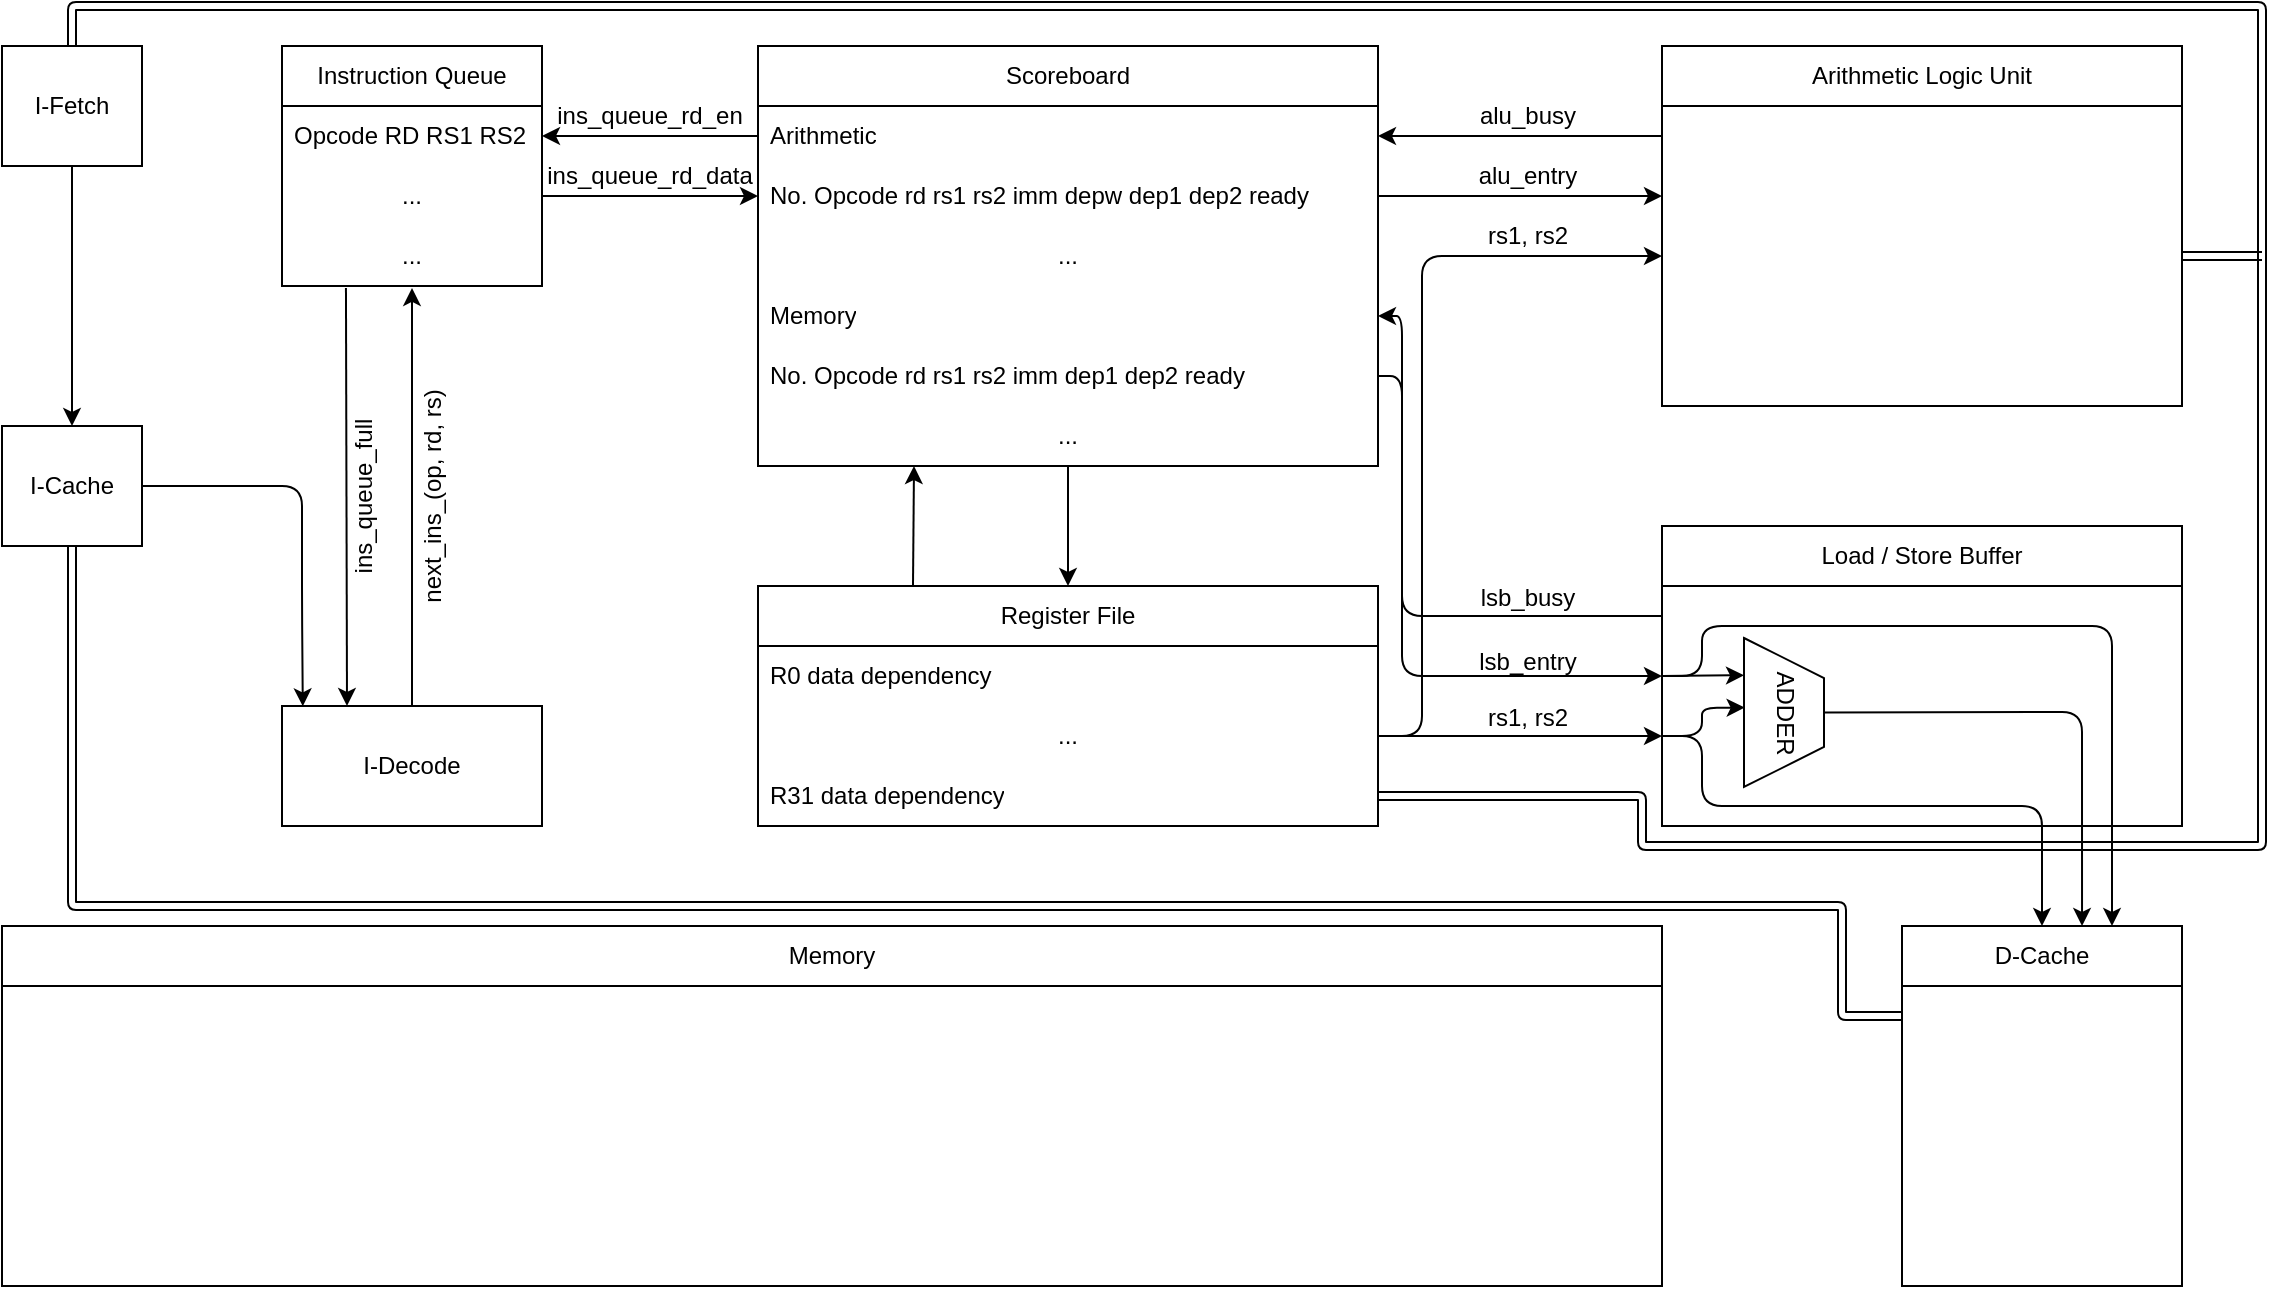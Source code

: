 <mxfile>
    <diagram id="zL3fWac6nMdxVnmGJCjV" name="Page-1">
        <mxGraphModel dx="1235" dy="813" grid="1" gridSize="10" guides="1" tooltips="1" connect="1" arrows="1" fold="1" page="1" pageScale="1" pageWidth="1654" pageHeight="1169" math="0" shadow="0">
            <root>
                <mxCell id="0"/>
                <mxCell id="1" parent="0"/>
                <mxCell id="86" value="ins_queue_full" style="text;html=1;strokeColor=none;fillColor=none;align=center;verticalAlign=middle;whiteSpace=wrap;rounded=0;rotation=-90;" parent="1" vertex="1">
                    <mxGeometry x="181" y="430" width="60" height="30" as="geometry"/>
                </mxCell>
                <mxCell id="5" value="" style="edgeStyle=none;html=1;" parent="1" source="2" target="4" edge="1">
                    <mxGeometry relative="1" as="geometry"/>
                </mxCell>
                <mxCell id="2" value="I-Fetch" style="whiteSpace=wrap;html=1;" parent="1" vertex="1">
                    <mxGeometry x="30" y="220" width="70" height="60" as="geometry"/>
                </mxCell>
                <mxCell id="7" value="" style="edgeStyle=none;html=1;exitX=1;exitY=0.5;exitDx=0;exitDy=0;entryX=0.08;entryY=0.003;entryDx=0;entryDy=0;entryPerimeter=0;" parent="1" source="4" target="6" edge="1">
                    <mxGeometry relative="1" as="geometry">
                        <Array as="points">
                            <mxPoint x="140" y="440"/>
                            <mxPoint x="180" y="440"/>
                            <mxPoint x="180" y="500"/>
                        </Array>
                    </mxGeometry>
                </mxCell>
                <mxCell id="4" value="I-Cache" style="whiteSpace=wrap;html=1;" parent="1" vertex="1">
                    <mxGeometry x="30" y="410" width="70" height="60" as="geometry"/>
                </mxCell>
                <mxCell id="82" style="edgeStyle=none;html=1;exitX=0.5;exitY=0;exitDx=0;exitDy=0;entryX=0.5;entryY=1.033;entryDx=0;entryDy=0;entryPerimeter=0;enumerate=0;enumerateValue=3;comic=0;orthogonal=0;" parent="1" source="6" target="81" edge="1">
                    <mxGeometry relative="1" as="geometry">
                        <Array as="points"/>
                    </mxGeometry>
                </mxCell>
                <mxCell id="6" value="I-Decode" style="whiteSpace=wrap;html=1;" parent="1" vertex="1">
                    <mxGeometry x="170" y="550" width="130" height="60" as="geometry"/>
                </mxCell>
                <mxCell id="78" value="Instruction Queue" style="swimlane;fontStyle=0;childLayout=stackLayout;horizontal=1;startSize=30;horizontalStack=0;resizeParent=1;resizeParentMax=0;resizeLast=0;collapsible=1;marginBottom=0;whiteSpace=wrap;html=1;" parent="1" vertex="1">
                    <mxGeometry x="170" y="220" width="130" height="120" as="geometry"/>
                </mxCell>
                <mxCell id="79" value="Opcode RD RS1 RS2" style="text;strokeColor=none;fillColor=none;align=left;verticalAlign=middle;spacingLeft=4;spacingRight=4;overflow=hidden;points=[[0,0.5],[1,0.5]];portConstraint=eastwest;rotatable=0;whiteSpace=wrap;html=1;" parent="78" vertex="1">
                    <mxGeometry y="30" width="130" height="30" as="geometry"/>
                </mxCell>
                <mxCell id="80" value="..." style="text;strokeColor=none;fillColor=none;align=center;verticalAlign=middle;spacingLeft=4;spacingRight=4;overflow=hidden;points=[[0,0.5],[1,0.5]];portConstraint=eastwest;rotatable=0;whiteSpace=wrap;html=1;" parent="78" vertex="1">
                    <mxGeometry y="60" width="130" height="30" as="geometry"/>
                </mxCell>
                <mxCell id="81" value="..." style="text;strokeColor=none;fillColor=none;align=center;verticalAlign=middle;spacingLeft=4;spacingRight=4;overflow=hidden;points=[[0,0.5],[1,0.5]];portConstraint=eastwest;rotatable=0;whiteSpace=wrap;html=1;" parent="78" vertex="1">
                    <mxGeometry y="90" width="130" height="30" as="geometry"/>
                </mxCell>
                <mxCell id="85" value="" style="endArrow=classic;html=1;comic=0;entryX=0.25;entryY=0;entryDx=0;entryDy=0;exitX=0.246;exitY=1.033;exitDx=0;exitDy=0;exitPerimeter=0;" parent="1" source="81" target="6" edge="1">
                    <mxGeometry width="50" height="50" relative="1" as="geometry">
                        <mxPoint x="203" y="400" as="sourcePoint"/>
                        <mxPoint x="240" y="483" as="targetPoint"/>
                        <Array as="points"/>
                    </mxGeometry>
                </mxCell>
                <mxCell id="90" value="next_ins_(op, rd, rs)" style="text;html=1;strokeColor=none;fillColor=none;align=center;verticalAlign=middle;whiteSpace=wrap;rounded=0;rotation=-90;" parent="1" vertex="1">
                    <mxGeometry x="191" y="430" width="109" height="30" as="geometry"/>
                </mxCell>
                <mxCell id="134" value="" style="edgeStyle=none;comic=0;html=1;entryX=0.5;entryY=0;entryDx=0;entryDy=0;" parent="1" source="115" target="129" edge="1">
                    <mxGeometry relative="1" as="geometry"/>
                </mxCell>
                <mxCell id="115" value="Scoreboard" style="swimlane;fontStyle=0;childLayout=stackLayout;horizontal=1;startSize=30;horizontalStack=0;resizeParent=1;resizeParentMax=0;resizeLast=0;collapsible=1;marginBottom=0;whiteSpace=wrap;html=1;" parent="1" vertex="1">
                    <mxGeometry x="408" y="220" width="310" height="210" as="geometry"/>
                </mxCell>
                <mxCell id="116" value="Arithmetic" style="text;strokeColor=none;fillColor=none;align=left;verticalAlign=middle;spacingLeft=4;spacingRight=4;overflow=hidden;points=[[0,0.5],[1,0.5]];portConstraint=eastwest;rotatable=0;whiteSpace=wrap;html=1;" parent="115" vertex="1">
                    <mxGeometry y="30" width="310" height="30" as="geometry"/>
                </mxCell>
                <mxCell id="117" value="No. Opcode rd rs1 rs2 imm depw dep1 dep2 ready&amp;nbsp;" style="text;strokeColor=none;fillColor=none;align=left;verticalAlign=middle;spacingLeft=4;spacingRight=4;overflow=hidden;points=[[0,0.5],[1,0.5]];portConstraint=eastwest;rotatable=0;whiteSpace=wrap;html=1;" parent="115" vertex="1">
                    <mxGeometry y="60" width="310" height="30" as="geometry"/>
                </mxCell>
                <mxCell id="120" value="..." style="text;strokeColor=none;fillColor=none;align=center;verticalAlign=middle;spacingLeft=4;spacingRight=4;overflow=hidden;points=[[0,0.5],[1,0.5]];portConstraint=eastwest;rotatable=0;whiteSpace=wrap;html=1;" parent="115" vertex="1">
                    <mxGeometry y="90" width="310" height="30" as="geometry"/>
                </mxCell>
                <mxCell id="121" value="Memory" style="text;strokeColor=none;fillColor=none;align=left;verticalAlign=middle;spacingLeft=4;spacingRight=4;overflow=hidden;points=[[0,0.5],[1,0.5]];portConstraint=eastwest;rotatable=0;whiteSpace=wrap;html=1;" parent="115" vertex="1">
                    <mxGeometry y="120" width="310" height="30" as="geometry"/>
                </mxCell>
                <mxCell id="122" value="&lt;span style=&quot;&quot;&gt;No. Opcode rd rs1 rs2 imm dep1 dep2 ready&amp;nbsp;&lt;/span&gt;" style="text;strokeColor=none;fillColor=none;align=left;verticalAlign=middle;spacingLeft=4;spacingRight=4;overflow=hidden;points=[[0,0.5],[1,0.5]];portConstraint=eastwest;rotatable=0;whiteSpace=wrap;html=1;" parent="115" vertex="1">
                    <mxGeometry y="150" width="310" height="30" as="geometry"/>
                </mxCell>
                <mxCell id="118" value="..." style="text;strokeColor=none;fillColor=none;align=center;verticalAlign=middle;spacingLeft=4;spacingRight=4;overflow=hidden;points=[[0,0.5],[1,0.5]];portConstraint=eastwest;rotatable=0;whiteSpace=wrap;html=1;" parent="115" vertex="1">
                    <mxGeometry y="180" width="310" height="30" as="geometry"/>
                </mxCell>
                <mxCell id="124" style="edgeStyle=none;comic=0;html=1;exitX=0;exitY=0.5;exitDx=0;exitDy=0;entryX=1;entryY=0.5;entryDx=0;entryDy=0;" parent="1" source="116" target="79" edge="1">
                    <mxGeometry relative="1" as="geometry"/>
                </mxCell>
                <mxCell id="125" value="ins_queue_rd_en" style="text;html=1;strokeColor=none;fillColor=none;align=center;verticalAlign=middle;whiteSpace=wrap;rounded=0;" parent="1" vertex="1">
                    <mxGeometry x="324" y="240" width="60" height="30" as="geometry"/>
                </mxCell>
                <mxCell id="126" style="edgeStyle=none;comic=0;html=1;exitX=1;exitY=0.5;exitDx=0;exitDy=0;entryX=0;entryY=0.5;entryDx=0;entryDy=0;" parent="1" source="80" target="117" edge="1">
                    <mxGeometry relative="1" as="geometry"/>
                </mxCell>
                <mxCell id="127" value="ins_queue_rd_data" style="text;html=1;strokeColor=none;fillColor=none;align=center;verticalAlign=middle;whiteSpace=wrap;rounded=0;" parent="1" vertex="1">
                    <mxGeometry x="324" y="270" width="60" height="30" as="geometry"/>
                </mxCell>
                <mxCell id="133" style="edgeStyle=none;comic=0;html=1;exitX=0.25;exitY=0;exitDx=0;exitDy=0;" parent="1" source="129" edge="1">
                    <mxGeometry relative="1" as="geometry">
                        <mxPoint x="486" y="430" as="targetPoint"/>
                    </mxGeometry>
                </mxCell>
                <mxCell id="129" value="Register File" style="swimlane;fontStyle=0;childLayout=stackLayout;horizontal=1;startSize=30;horizontalStack=0;resizeParent=1;resizeParentMax=0;resizeLast=0;collapsible=1;marginBottom=0;whiteSpace=wrap;html=1;" parent="1" vertex="1">
                    <mxGeometry x="408" y="490" width="310" height="120" as="geometry"/>
                </mxCell>
                <mxCell id="130" value="R0 data dependency" style="text;strokeColor=none;fillColor=none;align=left;verticalAlign=middle;spacingLeft=4;spacingRight=4;overflow=hidden;points=[[0,0.5],[1,0.5]];portConstraint=eastwest;rotatable=0;whiteSpace=wrap;html=1;" parent="129" vertex="1">
                    <mxGeometry y="30" width="310" height="30" as="geometry"/>
                </mxCell>
                <mxCell id="131" value="..." style="text;strokeColor=none;fillColor=none;align=center;verticalAlign=middle;spacingLeft=4;spacingRight=4;overflow=hidden;points=[[0,0.5],[1,0.5]];portConstraint=eastwest;rotatable=0;whiteSpace=wrap;html=1;" parent="129" vertex="1">
                    <mxGeometry y="60" width="310" height="30" as="geometry"/>
                </mxCell>
                <mxCell id="132" value="R31 data dependency" style="text;strokeColor=none;fillColor=none;align=left;verticalAlign=middle;spacingLeft=4;spacingRight=4;overflow=hidden;points=[[0,0.5],[1,0.5]];portConstraint=eastwest;rotatable=0;whiteSpace=wrap;html=1;" parent="129" vertex="1">
                    <mxGeometry y="90" width="310" height="30" as="geometry"/>
                </mxCell>
                <mxCell id="136" value="Arithmetic Logic Unit" style="swimlane;fontStyle=0;childLayout=stackLayout;horizontal=1;startSize=30;horizontalStack=0;resizeParent=1;resizeParentMax=0;resizeLast=0;collapsible=1;marginBottom=0;whiteSpace=wrap;html=1;" parent="1" vertex="1">
                    <mxGeometry x="860" y="220" width="260" height="180" as="geometry"/>
                </mxCell>
                <mxCell id="148" style="text;strokeColor=none;fillColor=none;align=left;verticalAlign=middle;spacingLeft=4;spacingRight=4;overflow=hidden;points=[[0,0.5],[1,0.5]];portConstraint=eastwest;rotatable=0;whiteSpace=wrap;html=1;" parent="136" vertex="1">
                    <mxGeometry y="30" width="260" height="30" as="geometry"/>
                </mxCell>
                <mxCell id="147" style="text;strokeColor=none;fillColor=none;align=left;verticalAlign=middle;spacingLeft=4;spacingRight=4;overflow=hidden;points=[[0,0.5],[1,0.5]];portConstraint=eastwest;rotatable=0;whiteSpace=wrap;html=1;" parent="136" vertex="1">
                    <mxGeometry y="60" width="260" height="30" as="geometry"/>
                </mxCell>
                <mxCell id="144" style="text;strokeColor=none;fillColor=none;align=left;verticalAlign=middle;spacingLeft=4;spacingRight=4;overflow=hidden;points=[[0,0.5],[1,0.5]];portConstraint=eastwest;rotatable=0;whiteSpace=wrap;html=1;" parent="136" vertex="1">
                    <mxGeometry y="90" width="260" height="30" as="geometry"/>
                </mxCell>
                <mxCell id="143" style="text;strokeColor=none;fillColor=none;align=left;verticalAlign=middle;spacingLeft=4;spacingRight=4;overflow=hidden;points=[[0,0.5],[1,0.5]];portConstraint=eastwest;rotatable=0;whiteSpace=wrap;html=1;" parent="136" vertex="1">
                    <mxGeometry y="120" width="260" height="30" as="geometry"/>
                </mxCell>
                <mxCell id="140" style="text;strokeColor=none;fillColor=none;align=left;verticalAlign=middle;spacingLeft=4;spacingRight=4;overflow=hidden;points=[[0,0.5],[1,0.5]];portConstraint=eastwest;rotatable=0;whiteSpace=wrap;html=1;" parent="136" vertex="1">
                    <mxGeometry y="150" width="260" height="30" as="geometry"/>
                </mxCell>
                <mxCell id="149" style="edgeStyle=none;comic=0;html=1;exitX=0;exitY=0.5;exitDx=0;exitDy=0;entryX=1;entryY=0.5;entryDx=0;entryDy=0;" parent="1" source="148" target="116" edge="1">
                    <mxGeometry relative="1" as="geometry"/>
                </mxCell>
                <mxCell id="151" value="alu_busy" style="text;html=1;strokeColor=none;fillColor=none;align=center;verticalAlign=middle;whiteSpace=wrap;rounded=0;" parent="1" vertex="1">
                    <mxGeometry x="763" y="235" width="60" height="40" as="geometry"/>
                </mxCell>
                <mxCell id="152" value="" style="endArrow=classic;html=1;comic=0;exitX=1;exitY=0.5;exitDx=0;exitDy=0;entryX=0;entryY=0.5;entryDx=0;entryDy=0;" parent="1" source="117" target="147" edge="1">
                    <mxGeometry width="50" height="50" relative="1" as="geometry">
                        <mxPoint x="690" y="240" as="sourcePoint"/>
                        <mxPoint x="740" y="190" as="targetPoint"/>
                    </mxGeometry>
                </mxCell>
                <mxCell id="153" value="alu_entry" style="text;html=1;strokeColor=none;fillColor=none;align=center;verticalAlign=middle;whiteSpace=wrap;rounded=0;" parent="1" vertex="1">
                    <mxGeometry x="763" y="265" width="60" height="40" as="geometry"/>
                </mxCell>
                <mxCell id="154" value="" style="endArrow=classic;html=1;comic=0;exitX=1;exitY=0.5;exitDx=0;exitDy=0;entryX=0;entryY=0.5;entryDx=0;entryDy=0;strokeWidth=1;" parent="1" source="131" target="144" edge="1">
                    <mxGeometry width="50" height="50" relative="1" as="geometry">
                        <mxPoint x="640" y="540" as="sourcePoint"/>
                        <mxPoint x="790" y="565" as="targetPoint"/>
                        <Array as="points">
                            <mxPoint x="740" y="565"/>
                            <mxPoint x="740" y="325"/>
                        </Array>
                    </mxGeometry>
                </mxCell>
                <mxCell id="156" value="rs1, rs2" style="text;html=1;strokeColor=none;fillColor=none;align=center;verticalAlign=middle;whiteSpace=wrap;rounded=0;" parent="1" vertex="1">
                    <mxGeometry x="763" y="295" width="60" height="40" as="geometry"/>
                </mxCell>
                <mxCell id="157" value="Load / Store Buffer" style="swimlane;fontStyle=0;childLayout=stackLayout;horizontal=1;startSize=30;horizontalStack=0;resizeParent=1;resizeParentMax=0;resizeLast=0;collapsible=1;marginBottom=0;whiteSpace=wrap;html=1;" parent="1" vertex="1">
                    <mxGeometry x="860" y="460" width="260" height="150" as="geometry"/>
                </mxCell>
                <mxCell id="158" style="text;strokeColor=none;fillColor=none;align=left;verticalAlign=middle;spacingLeft=4;spacingRight=4;overflow=hidden;points=[[0,0.5],[1,0.5]];portConstraint=eastwest;rotatable=0;whiteSpace=wrap;html=1;" parent="157" vertex="1">
                    <mxGeometry y="30" width="260" height="30" as="geometry"/>
                </mxCell>
                <mxCell id="159" style="text;strokeColor=none;fillColor=none;align=left;verticalAlign=middle;spacingLeft=4;spacingRight=4;overflow=hidden;points=[[0,0.5],[1,0.5]];portConstraint=eastwest;rotatable=0;whiteSpace=wrap;html=1;" parent="157" vertex="1">
                    <mxGeometry y="60" width="260" height="30" as="geometry"/>
                </mxCell>
                <mxCell id="160" style="text;strokeColor=none;fillColor=none;align=left;verticalAlign=middle;spacingLeft=4;spacingRight=4;overflow=hidden;points=[[0,0.5],[1,0.5]];portConstraint=eastwest;rotatable=0;whiteSpace=wrap;html=1;" parent="157" vertex="1">
                    <mxGeometry y="90" width="260" height="30" as="geometry"/>
                </mxCell>
                <mxCell id="161" style="text;strokeColor=none;fillColor=none;align=left;verticalAlign=middle;spacingLeft=4;spacingRight=4;overflow=hidden;points=[[0,0.5],[1,0.5]];portConstraint=eastwest;rotatable=0;whiteSpace=wrap;html=1;" parent="157" vertex="1">
                    <mxGeometry y="120" width="260" height="30" as="geometry"/>
                </mxCell>
                <mxCell id="196" value="" style="endArrow=classic;html=1;comic=0;strokeWidth=1;exitX=0;exitY=0.5;exitDx=0;exitDy=0;entryX=0.159;entryY=0.027;entryDx=0;entryDy=0;entryPerimeter=0;" parent="157" source="160" target="160" edge="1">
                    <mxGeometry width="50" height="50" relative="1" as="geometry">
                        <mxPoint x="-100" y="50" as="sourcePoint"/>
                        <mxPoint x="-50" as="targetPoint"/>
                        <Array as="points">
                            <mxPoint x="20" y="105"/>
                            <mxPoint x="20" y="91"/>
                        </Array>
                    </mxGeometry>
                </mxCell>
                <mxCell id="169" value="" style="endArrow=classic;html=1;comic=0;strokeWidth=1;exitX=1;exitY=0.5;exitDx=0;exitDy=0;entryX=0;entryY=0.5;entryDx=0;entryDy=0;" parent="1" source="122" target="159" edge="1">
                    <mxGeometry width="50" height="50" relative="1" as="geometry">
                        <mxPoint x="773" y="480" as="sourcePoint"/>
                        <mxPoint x="823" y="430" as="targetPoint"/>
                        <Array as="points">
                            <mxPoint x="730" y="385"/>
                            <mxPoint x="730" y="535"/>
                        </Array>
                    </mxGeometry>
                </mxCell>
                <mxCell id="171" value="" style="endArrow=classic;html=1;comic=0;strokeWidth=1;exitX=0;exitY=0.5;exitDx=0;exitDy=0;entryX=1;entryY=0.5;entryDx=0;entryDy=0;" parent="1" source="158" target="121" edge="1">
                    <mxGeometry width="50" height="50" relative="1" as="geometry">
                        <mxPoint x="860" y="450" as="sourcePoint"/>
                        <mxPoint x="790" y="400" as="targetPoint"/>
                        <Array as="points">
                            <mxPoint x="730" y="505"/>
                            <mxPoint x="730" y="355"/>
                        </Array>
                    </mxGeometry>
                </mxCell>
                <mxCell id="172" value="lsb_busy" style="text;html=1;strokeColor=none;fillColor=none;align=center;verticalAlign=middle;whiteSpace=wrap;rounded=0;" parent="1" vertex="1">
                    <mxGeometry x="763" y="476" width="60" height="40" as="geometry"/>
                </mxCell>
                <mxCell id="173" value="lsb_entry" style="text;html=1;strokeColor=none;fillColor=none;align=center;verticalAlign=middle;whiteSpace=wrap;rounded=0;" parent="1" vertex="1">
                    <mxGeometry x="763" y="508" width="60" height="40" as="geometry"/>
                </mxCell>
                <mxCell id="175" value="" style="endArrow=classic;html=1;comic=0;strokeWidth=1;exitX=1;exitY=0.5;exitDx=0;exitDy=0;" parent="1" source="131" edge="1">
                    <mxGeometry width="50" height="50" relative="1" as="geometry">
                        <mxPoint x="800" y="580" as="sourcePoint"/>
                        <mxPoint x="860" y="565" as="targetPoint"/>
                    </mxGeometry>
                </mxCell>
                <mxCell id="176" value="rs1, rs2" style="text;html=1;strokeColor=none;fillColor=none;align=center;verticalAlign=middle;whiteSpace=wrap;rounded=0;" parent="1" vertex="1">
                    <mxGeometry x="763" y="536" width="60" height="40" as="geometry"/>
                </mxCell>
                <mxCell id="178" value="D-Cache" style="swimlane;fontStyle=0;childLayout=stackLayout;horizontal=1;startSize=30;horizontalStack=0;resizeParent=1;resizeParentMax=0;resizeLast=0;collapsible=1;marginBottom=0;whiteSpace=wrap;html=1;" parent="1" vertex="1">
                    <mxGeometry x="980" y="660" width="140" height="180" as="geometry"/>
                </mxCell>
                <mxCell id="179" style="text;strokeColor=none;fillColor=none;align=left;verticalAlign=middle;spacingLeft=4;spacingRight=4;overflow=hidden;points=[[0,0.5],[1,0.5]];portConstraint=eastwest;rotatable=0;whiteSpace=wrap;html=1;" parent="178" vertex="1">
                    <mxGeometry y="30" width="140" height="30" as="geometry"/>
                </mxCell>
                <mxCell id="180" style="text;strokeColor=none;fillColor=none;align=left;verticalAlign=middle;spacingLeft=4;spacingRight=4;overflow=hidden;points=[[0,0.5],[1,0.5]];portConstraint=eastwest;rotatable=0;whiteSpace=wrap;html=1;" parent="178" vertex="1">
                    <mxGeometry y="60" width="140" height="30" as="geometry"/>
                </mxCell>
                <mxCell id="181" style="text;strokeColor=none;fillColor=none;align=left;verticalAlign=middle;spacingLeft=4;spacingRight=4;overflow=hidden;points=[[0,0.5],[1,0.5]];portConstraint=eastwest;rotatable=0;whiteSpace=wrap;html=1;" parent="178" vertex="1">
                    <mxGeometry y="90" width="140" height="30" as="geometry"/>
                </mxCell>
                <mxCell id="182" style="text;strokeColor=none;fillColor=none;align=left;verticalAlign=middle;spacingLeft=4;spacingRight=4;overflow=hidden;points=[[0,0.5],[1,0.5]];portConstraint=eastwest;rotatable=0;whiteSpace=wrap;html=1;" parent="178" vertex="1">
                    <mxGeometry y="120" width="140" height="30" as="geometry"/>
                </mxCell>
                <mxCell id="183" style="text;strokeColor=none;fillColor=none;align=left;verticalAlign=middle;spacingLeft=4;spacingRight=4;overflow=hidden;points=[[0,0.5],[1,0.5]];portConstraint=eastwest;rotatable=0;whiteSpace=wrap;html=1;" parent="178" vertex="1">
                    <mxGeometry y="150" width="140" height="30" as="geometry"/>
                </mxCell>
                <mxCell id="184" value="Memory" style="swimlane;fontStyle=0;childLayout=stackLayout;horizontal=1;startSize=30;horizontalStack=0;resizeParent=1;resizeParentMax=0;resizeLast=0;collapsible=1;marginBottom=0;whiteSpace=wrap;html=1;" parent="1" vertex="1">
                    <mxGeometry x="30" y="660" width="830" height="180" as="geometry"/>
                </mxCell>
                <mxCell id="185" style="text;strokeColor=none;fillColor=none;align=left;verticalAlign=middle;spacingLeft=4;spacingRight=4;overflow=hidden;points=[[0,0.5],[1,0.5]];portConstraint=eastwest;rotatable=0;whiteSpace=wrap;html=1;" parent="184" vertex="1">
                    <mxGeometry y="30" width="830" height="30" as="geometry"/>
                </mxCell>
                <mxCell id="186" style="text;strokeColor=none;fillColor=none;align=left;verticalAlign=middle;spacingLeft=4;spacingRight=4;overflow=hidden;points=[[0,0.5],[1,0.5]];portConstraint=eastwest;rotatable=0;whiteSpace=wrap;html=1;" parent="184" vertex="1">
                    <mxGeometry y="60" width="830" height="30" as="geometry"/>
                </mxCell>
                <mxCell id="187" style="text;strokeColor=none;fillColor=none;align=left;verticalAlign=middle;spacingLeft=4;spacingRight=4;overflow=hidden;points=[[0,0.5],[1,0.5]];portConstraint=eastwest;rotatable=0;whiteSpace=wrap;html=1;" parent="184" vertex="1">
                    <mxGeometry y="90" width="830" height="30" as="geometry"/>
                </mxCell>
                <mxCell id="188" style="text;strokeColor=none;fillColor=none;align=left;verticalAlign=middle;spacingLeft=4;spacingRight=4;overflow=hidden;points=[[0,0.5],[1,0.5]];portConstraint=eastwest;rotatable=0;whiteSpace=wrap;html=1;" parent="184" vertex="1">
                    <mxGeometry y="120" width="830" height="30" as="geometry"/>
                </mxCell>
                <mxCell id="189" style="text;strokeColor=none;fillColor=none;align=left;verticalAlign=middle;spacingLeft=4;spacingRight=4;overflow=hidden;points=[[0,0.5],[1,0.5]];portConstraint=eastwest;rotatable=0;whiteSpace=wrap;html=1;" parent="184" vertex="1">
                    <mxGeometry y="150" width="830" height="30" as="geometry"/>
                </mxCell>
                <mxCell id="191" value="ADDER" style="shape=trapezoid;perimeter=trapezoidPerimeter;whiteSpace=wrap;html=1;fixedSize=1;rotation=90;" parent="1" vertex="1">
                    <mxGeometry x="883.75" y="533.25" width="74.5" height="40" as="geometry"/>
                </mxCell>
                <mxCell id="192" value="" style="endArrow=classic;html=1;comic=0;strokeWidth=1;exitX=0;exitY=0.5;exitDx=0;exitDy=0;entryX=0.75;entryY=0;entryDx=0;entryDy=0;" parent="1" source="159" target="178" edge="1">
                    <mxGeometry width="50" height="50" relative="1" as="geometry">
                        <mxPoint x="760" y="640" as="sourcePoint"/>
                        <mxPoint x="810" y="590" as="targetPoint"/>
                        <Array as="points">
                            <mxPoint x="880" y="535"/>
                            <mxPoint x="880" y="510"/>
                            <mxPoint x="1085" y="510"/>
                        </Array>
                    </mxGeometry>
                </mxCell>
                <mxCell id="197" value="" style="endArrow=classic;html=1;comic=0;strokeWidth=1;exitX=0;exitY=0.5;exitDx=0;exitDy=0;entryX=0.5;entryY=0;entryDx=0;entryDy=0;" parent="1" source="160" target="178" edge="1">
                    <mxGeometry width="50" height="50" relative="1" as="geometry">
                        <mxPoint x="760" y="510" as="sourcePoint"/>
                        <mxPoint x="810" y="460" as="targetPoint"/>
                        <Array as="points">
                            <mxPoint x="880" y="565"/>
                            <mxPoint x="880" y="600"/>
                            <mxPoint x="1050" y="600"/>
                        </Array>
                    </mxGeometry>
                </mxCell>
                <mxCell id="198" value="" style="endArrow=classic;html=1;comic=0;strokeWidth=1;exitX=0;exitY=0.5;exitDx=0;exitDy=0;entryX=0.25;entryY=1;entryDx=0;entryDy=0;" parent="1" source="159" target="191" edge="1">
                    <mxGeometry width="50" height="50" relative="1" as="geometry">
                        <mxPoint x="760" y="510" as="sourcePoint"/>
                        <mxPoint x="810" y="460" as="targetPoint"/>
                    </mxGeometry>
                </mxCell>
                <mxCell id="200" value="" style="endArrow=classic;html=1;comic=0;strokeWidth=1;exitX=0.5;exitY=0;exitDx=0;exitDy=0;entryX=0.643;entryY=0;entryDx=0;entryDy=0;entryPerimeter=0;" parent="1" source="191" target="178" edge="1">
                    <mxGeometry width="50" height="50" relative="1" as="geometry">
                        <mxPoint x="760" y="510" as="sourcePoint"/>
                        <mxPoint x="810" y="460" as="targetPoint"/>
                        <Array as="points">
                            <mxPoint x="1070" y="553"/>
                        </Array>
                    </mxGeometry>
                </mxCell>
                <mxCell id="203" value="" style="endArrow=none;html=1;shape=link;exitX=1;exitY=0.5;exitDx=0;exitDy=0;entryX=0.5;entryY=0;entryDx=0;entryDy=0;" edge="1" parent="1" source="132" target="2">
                    <mxGeometry width="50" height="50" relative="1" as="geometry">
                        <mxPoint x="1160" y="560" as="sourcePoint"/>
                        <mxPoint x="80" y="200" as="targetPoint"/>
                        <Array as="points">
                            <mxPoint x="850" y="595"/>
                            <mxPoint x="850" y="620"/>
                            <mxPoint x="1160" y="620"/>
                            <mxPoint x="1160" y="200"/>
                            <mxPoint x="65" y="200"/>
                        </Array>
                    </mxGeometry>
                </mxCell>
                <mxCell id="205" value="" style="endArrow=none;html=1;shape=link;exitX=1;exitY=0.5;exitDx=0;exitDy=0;" edge="1" parent="1" source="144">
                    <mxGeometry width="50" height="50" relative="1" as="geometry">
                        <mxPoint x="1090" y="290" as="sourcePoint"/>
                        <mxPoint x="1160" y="325" as="targetPoint"/>
                    </mxGeometry>
                </mxCell>
                <mxCell id="206" value="" style="endArrow=none;html=1;shape=link;exitX=0.5;exitY=1;exitDx=0;exitDy=0;entryX=0;entryY=0.5;entryDx=0;entryDy=0;" edge="1" parent="1" source="4" target="179">
                    <mxGeometry width="50" height="50" relative="1" as="geometry">
                        <mxPoint x="440" y="520" as="sourcePoint"/>
                        <mxPoint x="920" y="650" as="targetPoint"/>
                        <Array as="points">
                            <mxPoint x="65" y="650"/>
                            <mxPoint x="950" y="650"/>
                            <mxPoint x="950" y="705"/>
                        </Array>
                    </mxGeometry>
                </mxCell>
            </root>
        </mxGraphModel>
    </diagram>
</mxfile>